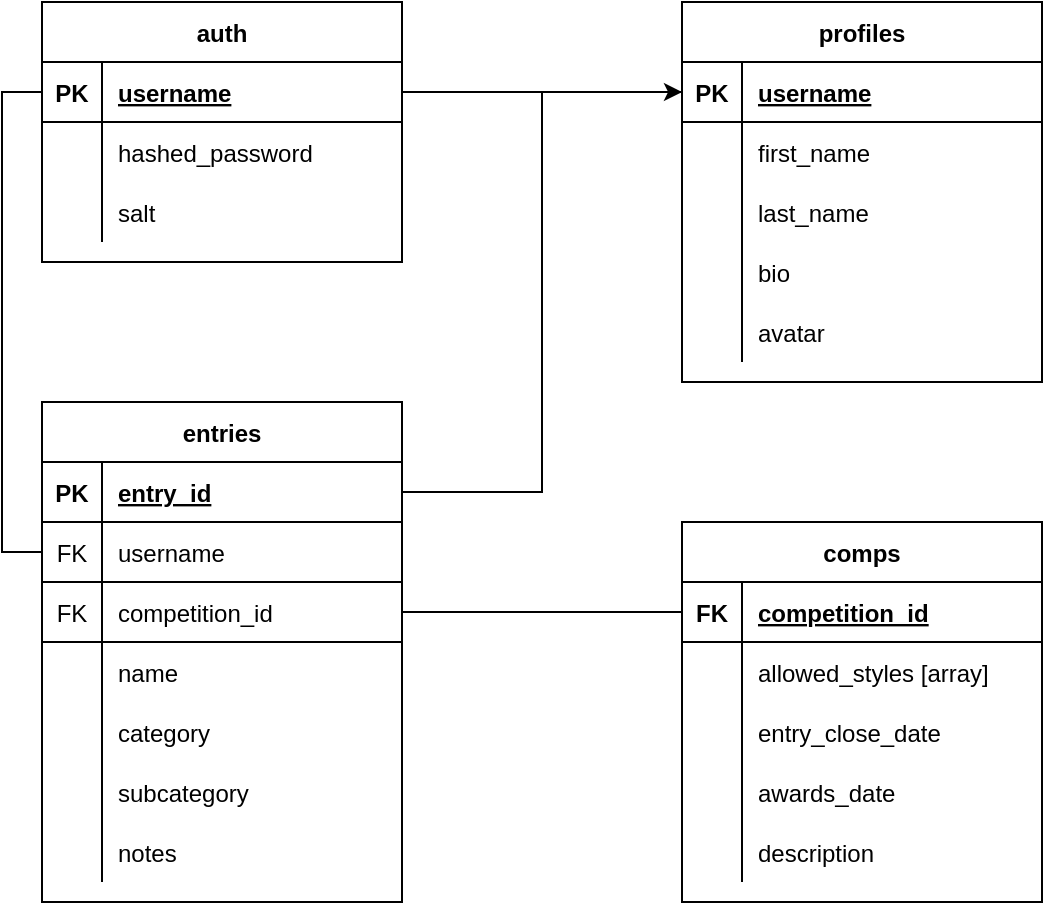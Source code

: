 <mxfile version="14.9.7" type="device"><diagram id="XZH7E3qW3SCWlOS1y5yz" name="Page-1"><mxGraphModel dx="1422" dy="785" grid="1" gridSize="10" guides="1" tooltips="1" connect="1" arrows="1" fold="1" page="1" pageScale="1" pageWidth="850" pageHeight="1100" math="0" shadow="0"><root><mxCell id="0"/><mxCell id="1" parent="0"/><mxCell id="a3i8n4PRjN03m4UfbCht-1" value="auth" style="shape=table;startSize=30;container=1;collapsible=1;childLayout=tableLayout;fixedRows=1;rowLines=0;fontStyle=1;align=center;resizeLast=1;" vertex="1" parent="1"><mxGeometry x="80" y="200" width="180" height="130" as="geometry"/></mxCell><mxCell id="a3i8n4PRjN03m4UfbCht-2" value="" style="shape=partialRectangle;collapsible=0;dropTarget=0;pointerEvents=0;fillColor=none;top=0;left=0;bottom=1;right=0;points=[[0,0.5],[1,0.5]];portConstraint=eastwest;" vertex="1" parent="a3i8n4PRjN03m4UfbCht-1"><mxGeometry y="30" width="180" height="30" as="geometry"/></mxCell><mxCell id="a3i8n4PRjN03m4UfbCht-3" value="PK" style="shape=partialRectangle;connectable=0;fillColor=none;top=0;left=0;bottom=0;right=0;fontStyle=1;overflow=hidden;" vertex="1" parent="a3i8n4PRjN03m4UfbCht-2"><mxGeometry width="30" height="30" as="geometry"/></mxCell><mxCell id="a3i8n4PRjN03m4UfbCht-4" value="username" style="shape=partialRectangle;connectable=0;fillColor=none;top=0;left=0;bottom=0;right=0;align=left;spacingLeft=6;fontStyle=5;overflow=hidden;" vertex="1" parent="a3i8n4PRjN03m4UfbCht-2"><mxGeometry x="30" width="150" height="30" as="geometry"/></mxCell><mxCell id="a3i8n4PRjN03m4UfbCht-5" value="" style="shape=partialRectangle;collapsible=0;dropTarget=0;pointerEvents=0;fillColor=none;top=0;left=0;bottom=0;right=0;points=[[0,0.5],[1,0.5]];portConstraint=eastwest;" vertex="1" parent="a3i8n4PRjN03m4UfbCht-1"><mxGeometry y="60" width="180" height="30" as="geometry"/></mxCell><mxCell id="a3i8n4PRjN03m4UfbCht-6" value="" style="shape=partialRectangle;connectable=0;fillColor=none;top=0;left=0;bottom=0;right=0;editable=1;overflow=hidden;" vertex="1" parent="a3i8n4PRjN03m4UfbCht-5"><mxGeometry width="30" height="30" as="geometry"/></mxCell><mxCell id="a3i8n4PRjN03m4UfbCht-7" value="hashed_password" style="shape=partialRectangle;connectable=0;fillColor=none;top=0;left=0;bottom=0;right=0;align=left;spacingLeft=6;overflow=hidden;" vertex="1" parent="a3i8n4PRjN03m4UfbCht-5"><mxGeometry x="30" width="150" height="30" as="geometry"/></mxCell><mxCell id="a3i8n4PRjN03m4UfbCht-8" value="" style="shape=partialRectangle;collapsible=0;dropTarget=0;pointerEvents=0;fillColor=none;top=0;left=0;bottom=0;right=0;points=[[0,0.5],[1,0.5]];portConstraint=eastwest;" vertex="1" parent="a3i8n4PRjN03m4UfbCht-1"><mxGeometry y="90" width="180" height="30" as="geometry"/></mxCell><mxCell id="a3i8n4PRjN03m4UfbCht-9" value="" style="shape=partialRectangle;connectable=0;fillColor=none;top=0;left=0;bottom=0;right=0;editable=1;overflow=hidden;" vertex="1" parent="a3i8n4PRjN03m4UfbCht-8"><mxGeometry width="30" height="30" as="geometry"/></mxCell><mxCell id="a3i8n4PRjN03m4UfbCht-10" value="salt" style="shape=partialRectangle;connectable=0;fillColor=none;top=0;left=0;bottom=0;right=0;align=left;spacingLeft=6;overflow=hidden;" vertex="1" parent="a3i8n4PRjN03m4UfbCht-8"><mxGeometry x="30" width="150" height="30" as="geometry"/></mxCell><mxCell id="a3i8n4PRjN03m4UfbCht-14" value="profiles" style="shape=table;startSize=30;container=1;collapsible=1;childLayout=tableLayout;fixedRows=1;rowLines=0;fontStyle=1;align=center;resizeLast=1;" vertex="1" parent="1"><mxGeometry x="400" y="200" width="180" height="190" as="geometry"/></mxCell><mxCell id="a3i8n4PRjN03m4UfbCht-15" value="" style="shape=partialRectangle;collapsible=0;dropTarget=0;pointerEvents=0;fillColor=none;top=0;left=0;bottom=1;right=0;points=[[0,0.5],[1,0.5]];portConstraint=eastwest;" vertex="1" parent="a3i8n4PRjN03m4UfbCht-14"><mxGeometry y="30" width="180" height="30" as="geometry"/></mxCell><mxCell id="a3i8n4PRjN03m4UfbCht-16" value="PK" style="shape=partialRectangle;connectable=0;fillColor=none;top=0;left=0;bottom=0;right=0;fontStyle=1;overflow=hidden;" vertex="1" parent="a3i8n4PRjN03m4UfbCht-15"><mxGeometry width="30" height="30" as="geometry"/></mxCell><mxCell id="a3i8n4PRjN03m4UfbCht-17" value="username" style="shape=partialRectangle;connectable=0;fillColor=none;top=0;left=0;bottom=0;right=0;align=left;spacingLeft=6;fontStyle=5;overflow=hidden;" vertex="1" parent="a3i8n4PRjN03m4UfbCht-15"><mxGeometry x="30" width="150" height="30" as="geometry"/></mxCell><mxCell id="a3i8n4PRjN03m4UfbCht-18" value="" style="shape=partialRectangle;collapsible=0;dropTarget=0;pointerEvents=0;fillColor=none;top=0;left=0;bottom=0;right=0;points=[[0,0.5],[1,0.5]];portConstraint=eastwest;" vertex="1" parent="a3i8n4PRjN03m4UfbCht-14"><mxGeometry y="60" width="180" height="30" as="geometry"/></mxCell><mxCell id="a3i8n4PRjN03m4UfbCht-19" value="" style="shape=partialRectangle;connectable=0;fillColor=none;top=0;left=0;bottom=0;right=0;editable=1;overflow=hidden;" vertex="1" parent="a3i8n4PRjN03m4UfbCht-18"><mxGeometry width="30" height="30" as="geometry"/></mxCell><mxCell id="a3i8n4PRjN03m4UfbCht-20" value="first_name" style="shape=partialRectangle;connectable=0;fillColor=none;top=0;left=0;bottom=0;right=0;align=left;spacingLeft=6;overflow=hidden;" vertex="1" parent="a3i8n4PRjN03m4UfbCht-18"><mxGeometry x="30" width="150" height="30" as="geometry"/></mxCell><mxCell id="a3i8n4PRjN03m4UfbCht-21" value="" style="shape=partialRectangle;collapsible=0;dropTarget=0;pointerEvents=0;fillColor=none;top=0;left=0;bottom=0;right=0;points=[[0,0.5],[1,0.5]];portConstraint=eastwest;" vertex="1" parent="a3i8n4PRjN03m4UfbCht-14"><mxGeometry y="90" width="180" height="30" as="geometry"/></mxCell><mxCell id="a3i8n4PRjN03m4UfbCht-22" value="" style="shape=partialRectangle;connectable=0;fillColor=none;top=0;left=0;bottom=0;right=0;editable=1;overflow=hidden;" vertex="1" parent="a3i8n4PRjN03m4UfbCht-21"><mxGeometry width="30" height="30" as="geometry"/></mxCell><mxCell id="a3i8n4PRjN03m4UfbCht-23" value="last_name" style="shape=partialRectangle;connectable=0;fillColor=none;top=0;left=0;bottom=0;right=0;align=left;spacingLeft=6;overflow=hidden;" vertex="1" parent="a3i8n4PRjN03m4UfbCht-21"><mxGeometry x="30" width="150" height="30" as="geometry"/></mxCell><mxCell id="a3i8n4PRjN03m4UfbCht-24" style="shape=partialRectangle;collapsible=0;dropTarget=0;pointerEvents=0;fillColor=none;top=0;left=0;bottom=0;right=0;points=[[0,0.5],[1,0.5]];portConstraint=eastwest;" vertex="1" parent="a3i8n4PRjN03m4UfbCht-14"><mxGeometry y="120" width="180" height="30" as="geometry"/></mxCell><mxCell id="a3i8n4PRjN03m4UfbCht-25" style="shape=partialRectangle;connectable=0;fillColor=none;top=0;left=0;bottom=0;right=0;editable=1;overflow=hidden;" vertex="1" parent="a3i8n4PRjN03m4UfbCht-24"><mxGeometry width="30" height="30" as="geometry"/></mxCell><mxCell id="a3i8n4PRjN03m4UfbCht-26" value="bio" style="shape=partialRectangle;connectable=0;fillColor=none;top=0;left=0;bottom=0;right=0;align=left;spacingLeft=6;overflow=hidden;" vertex="1" parent="a3i8n4PRjN03m4UfbCht-24"><mxGeometry x="30" width="150" height="30" as="geometry"/></mxCell><mxCell id="a3i8n4PRjN03m4UfbCht-27" style="shape=partialRectangle;collapsible=0;dropTarget=0;pointerEvents=0;fillColor=none;top=0;left=0;bottom=0;right=0;points=[[0,0.5],[1,0.5]];portConstraint=eastwest;" vertex="1" parent="a3i8n4PRjN03m4UfbCht-14"><mxGeometry y="150" width="180" height="30" as="geometry"/></mxCell><mxCell id="a3i8n4PRjN03m4UfbCht-28" style="shape=partialRectangle;connectable=0;fillColor=none;top=0;left=0;bottom=0;right=0;editable=1;overflow=hidden;" vertex="1" parent="a3i8n4PRjN03m4UfbCht-27"><mxGeometry width="30" height="30" as="geometry"/></mxCell><mxCell id="a3i8n4PRjN03m4UfbCht-29" value="avatar" style="shape=partialRectangle;connectable=0;fillColor=none;top=0;left=0;bottom=0;right=0;align=left;spacingLeft=6;overflow=hidden;" vertex="1" parent="a3i8n4PRjN03m4UfbCht-27"><mxGeometry x="30" width="150" height="30" as="geometry"/></mxCell><mxCell id="a3i8n4PRjN03m4UfbCht-30" value="entries" style="shape=table;startSize=30;container=1;collapsible=1;childLayout=tableLayout;fixedRows=1;rowLines=0;fontStyle=1;align=center;resizeLast=1;" vertex="1" parent="1"><mxGeometry x="80" y="400" width="180" height="250" as="geometry"/></mxCell><mxCell id="a3i8n4PRjN03m4UfbCht-31" value="" style="shape=partialRectangle;collapsible=0;dropTarget=0;pointerEvents=0;fillColor=none;top=0;left=0;bottom=1;right=0;points=[[0,0.5],[1,0.5]];portConstraint=eastwest;" vertex="1" parent="a3i8n4PRjN03m4UfbCht-30"><mxGeometry y="30" width="180" height="30" as="geometry"/></mxCell><mxCell id="a3i8n4PRjN03m4UfbCht-32" value="PK" style="shape=partialRectangle;connectable=0;fillColor=none;top=0;left=0;bottom=0;right=0;fontStyle=1;overflow=hidden;" vertex="1" parent="a3i8n4PRjN03m4UfbCht-31"><mxGeometry width="30" height="30" as="geometry"/></mxCell><mxCell id="a3i8n4PRjN03m4UfbCht-33" value="entry_id" style="shape=partialRectangle;connectable=0;fillColor=none;top=0;left=0;bottom=0;right=0;align=left;spacingLeft=6;fontStyle=5;overflow=hidden;" vertex="1" parent="a3i8n4PRjN03m4UfbCht-31"><mxGeometry x="30" width="150" height="30" as="geometry"/></mxCell><mxCell id="a3i8n4PRjN03m4UfbCht-46" style="shape=partialRectangle;collapsible=0;dropTarget=0;pointerEvents=0;fillColor=none;top=0;left=0;bottom=1;right=0;points=[[0,0.5],[1,0.5]];portConstraint=eastwest;" vertex="1" parent="a3i8n4PRjN03m4UfbCht-30"><mxGeometry y="60" width="180" height="30" as="geometry"/></mxCell><mxCell id="a3i8n4PRjN03m4UfbCht-47" value="FK" style="shape=partialRectangle;connectable=0;fillColor=none;top=0;left=0;bottom=0;right=0;fontStyle=0;overflow=hidden;" vertex="1" parent="a3i8n4PRjN03m4UfbCht-46"><mxGeometry width="30" height="30" as="geometry"/></mxCell><mxCell id="a3i8n4PRjN03m4UfbCht-48" value="username" style="shape=partialRectangle;connectable=0;fillColor=none;top=0;left=0;bottom=0;right=0;align=left;spacingLeft=6;fontStyle=0;overflow=hidden;" vertex="1" parent="a3i8n4PRjN03m4UfbCht-46"><mxGeometry x="30" width="150" height="30" as="geometry"/></mxCell><mxCell id="a3i8n4PRjN03m4UfbCht-49" style="shape=partialRectangle;collapsible=0;dropTarget=0;pointerEvents=0;fillColor=none;top=0;left=0;bottom=1;right=0;points=[[0,0.5],[1,0.5]];portConstraint=eastwest;" vertex="1" parent="a3i8n4PRjN03m4UfbCht-30"><mxGeometry y="90" width="180" height="30" as="geometry"/></mxCell><mxCell id="a3i8n4PRjN03m4UfbCht-50" value="FK" style="shape=partialRectangle;connectable=0;fillColor=none;top=0;left=0;bottom=0;right=0;fontStyle=0;overflow=hidden;" vertex="1" parent="a3i8n4PRjN03m4UfbCht-49"><mxGeometry width="30" height="30" as="geometry"/></mxCell><mxCell id="a3i8n4PRjN03m4UfbCht-51" value="competition_id" style="shape=partialRectangle;connectable=0;fillColor=none;top=0;left=0;bottom=0;right=0;align=left;spacingLeft=6;fontStyle=0;overflow=hidden;" vertex="1" parent="a3i8n4PRjN03m4UfbCht-49"><mxGeometry x="30" width="150" height="30" as="geometry"/></mxCell><mxCell id="a3i8n4PRjN03m4UfbCht-34" value="" style="shape=partialRectangle;collapsible=0;dropTarget=0;pointerEvents=0;fillColor=none;top=0;left=0;bottom=0;right=0;points=[[0,0.5],[1,0.5]];portConstraint=eastwest;" vertex="1" parent="a3i8n4PRjN03m4UfbCht-30"><mxGeometry y="120" width="180" height="30" as="geometry"/></mxCell><mxCell id="a3i8n4PRjN03m4UfbCht-35" value="" style="shape=partialRectangle;connectable=0;fillColor=none;top=0;left=0;bottom=0;right=0;editable=1;overflow=hidden;" vertex="1" parent="a3i8n4PRjN03m4UfbCht-34"><mxGeometry width="30" height="30" as="geometry"/></mxCell><mxCell id="a3i8n4PRjN03m4UfbCht-36" value="name" style="shape=partialRectangle;connectable=0;fillColor=none;top=0;left=0;bottom=0;right=0;align=left;spacingLeft=6;overflow=hidden;" vertex="1" parent="a3i8n4PRjN03m4UfbCht-34"><mxGeometry x="30" width="150" height="30" as="geometry"/></mxCell><mxCell id="a3i8n4PRjN03m4UfbCht-37" value="" style="shape=partialRectangle;collapsible=0;dropTarget=0;pointerEvents=0;fillColor=none;top=0;left=0;bottom=0;right=0;points=[[0,0.5],[1,0.5]];portConstraint=eastwest;" vertex="1" parent="a3i8n4PRjN03m4UfbCht-30"><mxGeometry y="150" width="180" height="30" as="geometry"/></mxCell><mxCell id="a3i8n4PRjN03m4UfbCht-38" value="" style="shape=partialRectangle;connectable=0;fillColor=none;top=0;left=0;bottom=0;right=0;editable=1;overflow=hidden;" vertex="1" parent="a3i8n4PRjN03m4UfbCht-37"><mxGeometry width="30" height="30" as="geometry"/></mxCell><mxCell id="a3i8n4PRjN03m4UfbCht-39" value="category" style="shape=partialRectangle;connectable=0;fillColor=none;top=0;left=0;bottom=0;right=0;align=left;spacingLeft=6;overflow=hidden;" vertex="1" parent="a3i8n4PRjN03m4UfbCht-37"><mxGeometry x="30" width="150" height="30" as="geometry"/></mxCell><mxCell id="a3i8n4PRjN03m4UfbCht-40" style="shape=partialRectangle;collapsible=0;dropTarget=0;pointerEvents=0;fillColor=none;top=0;left=0;bottom=0;right=0;points=[[0,0.5],[1,0.5]];portConstraint=eastwest;" vertex="1" parent="a3i8n4PRjN03m4UfbCht-30"><mxGeometry y="180" width="180" height="30" as="geometry"/></mxCell><mxCell id="a3i8n4PRjN03m4UfbCht-41" style="shape=partialRectangle;connectable=0;fillColor=none;top=0;left=0;bottom=0;right=0;editable=1;overflow=hidden;" vertex="1" parent="a3i8n4PRjN03m4UfbCht-40"><mxGeometry width="30" height="30" as="geometry"/></mxCell><mxCell id="a3i8n4PRjN03m4UfbCht-42" value="subcategory" style="shape=partialRectangle;connectable=0;fillColor=none;top=0;left=0;bottom=0;right=0;align=left;spacingLeft=6;overflow=hidden;" vertex="1" parent="a3i8n4PRjN03m4UfbCht-40"><mxGeometry x="30" width="150" height="30" as="geometry"/></mxCell><mxCell id="a3i8n4PRjN03m4UfbCht-43" style="shape=partialRectangle;collapsible=0;dropTarget=0;pointerEvents=0;fillColor=none;top=0;left=0;bottom=0;right=0;points=[[0,0.5],[1,0.5]];portConstraint=eastwest;" vertex="1" parent="a3i8n4PRjN03m4UfbCht-30"><mxGeometry y="210" width="180" height="30" as="geometry"/></mxCell><mxCell id="a3i8n4PRjN03m4UfbCht-44" style="shape=partialRectangle;connectable=0;fillColor=none;top=0;left=0;bottom=0;right=0;editable=1;overflow=hidden;" vertex="1" parent="a3i8n4PRjN03m4UfbCht-43"><mxGeometry width="30" height="30" as="geometry"/></mxCell><mxCell id="a3i8n4PRjN03m4UfbCht-45" value="notes" style="shape=partialRectangle;connectable=0;fillColor=none;top=0;left=0;bottom=0;right=0;align=left;spacingLeft=6;overflow=hidden;" vertex="1" parent="a3i8n4PRjN03m4UfbCht-43"><mxGeometry x="30" width="150" height="30" as="geometry"/></mxCell><mxCell id="a3i8n4PRjN03m4UfbCht-52" value="comps" style="shape=table;startSize=30;container=1;collapsible=1;childLayout=tableLayout;fixedRows=1;rowLines=0;fontStyle=1;align=center;resizeLast=1;" vertex="1" parent="1"><mxGeometry x="400" y="460" width="180" height="190" as="geometry"/></mxCell><mxCell id="a3i8n4PRjN03m4UfbCht-56" style="shape=partialRectangle;collapsible=0;dropTarget=0;pointerEvents=0;fillColor=none;top=0;left=0;bottom=1;right=0;points=[[0,0.5],[1,0.5]];portConstraint=eastwest;" vertex="1" parent="a3i8n4PRjN03m4UfbCht-52"><mxGeometry y="30" width="180" height="30" as="geometry"/></mxCell><mxCell id="a3i8n4PRjN03m4UfbCht-57" value="FK" style="shape=partialRectangle;connectable=0;fillColor=none;top=0;left=0;bottom=0;right=0;fontStyle=1;overflow=hidden;" vertex="1" parent="a3i8n4PRjN03m4UfbCht-56"><mxGeometry width="30" height="30" as="geometry"/></mxCell><mxCell id="a3i8n4PRjN03m4UfbCht-58" value="competition_id" style="shape=partialRectangle;connectable=0;fillColor=none;top=0;left=0;bottom=0;right=0;align=left;spacingLeft=6;fontStyle=5;overflow=hidden;" vertex="1" parent="a3i8n4PRjN03m4UfbCht-56"><mxGeometry x="30" width="150" height="30" as="geometry"/></mxCell><mxCell id="a3i8n4PRjN03m4UfbCht-62" value="" style="shape=partialRectangle;collapsible=0;dropTarget=0;pointerEvents=0;fillColor=none;top=0;left=0;bottom=0;right=0;points=[[0,0.5],[1,0.5]];portConstraint=eastwest;" vertex="1" parent="a3i8n4PRjN03m4UfbCht-52"><mxGeometry y="60" width="180" height="30" as="geometry"/></mxCell><mxCell id="a3i8n4PRjN03m4UfbCht-63" value="" style="shape=partialRectangle;connectable=0;fillColor=none;top=0;left=0;bottom=0;right=0;editable=1;overflow=hidden;" vertex="1" parent="a3i8n4PRjN03m4UfbCht-62"><mxGeometry width="30" height="30" as="geometry"/></mxCell><mxCell id="a3i8n4PRjN03m4UfbCht-64" value="allowed_styles [array]" style="shape=partialRectangle;connectable=0;fillColor=none;top=0;left=0;bottom=0;right=0;align=left;spacingLeft=6;overflow=hidden;" vertex="1" parent="a3i8n4PRjN03m4UfbCht-62"><mxGeometry x="30" width="150" height="30" as="geometry"/></mxCell><mxCell id="a3i8n4PRjN03m4UfbCht-65" value="" style="shape=partialRectangle;collapsible=0;dropTarget=0;pointerEvents=0;fillColor=none;top=0;left=0;bottom=0;right=0;points=[[0,0.5],[1,0.5]];portConstraint=eastwest;" vertex="1" parent="a3i8n4PRjN03m4UfbCht-52"><mxGeometry y="90" width="180" height="30" as="geometry"/></mxCell><mxCell id="a3i8n4PRjN03m4UfbCht-66" value="" style="shape=partialRectangle;connectable=0;fillColor=none;top=0;left=0;bottom=0;right=0;editable=1;overflow=hidden;" vertex="1" parent="a3i8n4PRjN03m4UfbCht-65"><mxGeometry width="30" height="30" as="geometry"/></mxCell><mxCell id="a3i8n4PRjN03m4UfbCht-67" value="entry_close_date" style="shape=partialRectangle;connectable=0;fillColor=none;top=0;left=0;bottom=0;right=0;align=left;spacingLeft=6;overflow=hidden;" vertex="1" parent="a3i8n4PRjN03m4UfbCht-65"><mxGeometry x="30" width="150" height="30" as="geometry"/></mxCell><mxCell id="a3i8n4PRjN03m4UfbCht-68" style="shape=partialRectangle;collapsible=0;dropTarget=0;pointerEvents=0;fillColor=none;top=0;left=0;bottom=0;right=0;points=[[0,0.5],[1,0.5]];portConstraint=eastwest;" vertex="1" parent="a3i8n4PRjN03m4UfbCht-52"><mxGeometry y="120" width="180" height="30" as="geometry"/></mxCell><mxCell id="a3i8n4PRjN03m4UfbCht-69" style="shape=partialRectangle;connectable=0;fillColor=none;top=0;left=0;bottom=0;right=0;editable=1;overflow=hidden;" vertex="1" parent="a3i8n4PRjN03m4UfbCht-68"><mxGeometry width="30" height="30" as="geometry"/></mxCell><mxCell id="a3i8n4PRjN03m4UfbCht-70" value="awards_date" style="shape=partialRectangle;connectable=0;fillColor=none;top=0;left=0;bottom=0;right=0;align=left;spacingLeft=6;overflow=hidden;" vertex="1" parent="a3i8n4PRjN03m4UfbCht-68"><mxGeometry x="30" width="150" height="30" as="geometry"/></mxCell><mxCell id="a3i8n4PRjN03m4UfbCht-71" style="shape=partialRectangle;collapsible=0;dropTarget=0;pointerEvents=0;fillColor=none;top=0;left=0;bottom=0;right=0;points=[[0,0.5],[1,0.5]];portConstraint=eastwest;" vertex="1" parent="a3i8n4PRjN03m4UfbCht-52"><mxGeometry y="150" width="180" height="30" as="geometry"/></mxCell><mxCell id="a3i8n4PRjN03m4UfbCht-72" style="shape=partialRectangle;connectable=0;fillColor=none;top=0;left=0;bottom=0;right=0;editable=1;overflow=hidden;" vertex="1" parent="a3i8n4PRjN03m4UfbCht-71"><mxGeometry width="30" height="30" as="geometry"/></mxCell><mxCell id="a3i8n4PRjN03m4UfbCht-73" value="description" style="shape=partialRectangle;connectable=0;fillColor=none;top=0;left=0;bottom=0;right=0;align=left;spacingLeft=6;overflow=hidden;" vertex="1" parent="a3i8n4PRjN03m4UfbCht-71"><mxGeometry x="30" width="150" height="30" as="geometry"/></mxCell><mxCell id="a3i8n4PRjN03m4UfbCht-74" style="edgeStyle=orthogonalEdgeStyle;rounded=0;orthogonalLoop=1;jettySize=auto;html=1;exitX=1;exitY=0.5;exitDx=0;exitDy=0;" edge="1" parent="1" source="a3i8n4PRjN03m4UfbCht-2"><mxGeometry relative="1" as="geometry"><mxPoint x="400" y="245" as="targetPoint"/></mxGeometry></mxCell><mxCell id="a3i8n4PRjN03m4UfbCht-77" style="edgeStyle=orthogonalEdgeStyle;rounded=0;orthogonalLoop=1;jettySize=auto;html=1;exitX=1;exitY=0.5;exitDx=0;exitDy=0;entryX=0;entryY=0.5;entryDx=0;entryDy=0;endArrow=none;endFill=0;" edge="1" parent="1" source="a3i8n4PRjN03m4UfbCht-49" target="a3i8n4PRjN03m4UfbCht-56"><mxGeometry relative="1" as="geometry"/></mxCell><mxCell id="a3i8n4PRjN03m4UfbCht-78" style="edgeStyle=orthogonalEdgeStyle;rounded=0;orthogonalLoop=1;jettySize=auto;html=1;exitX=0;exitY=0.5;exitDx=0;exitDy=0;entryX=0;entryY=0.5;entryDx=0;entryDy=0;endArrow=none;endFill=0;" edge="1" parent="1" source="a3i8n4PRjN03m4UfbCht-2" target="a3i8n4PRjN03m4UfbCht-46"><mxGeometry relative="1" as="geometry"/></mxCell><mxCell id="a3i8n4PRjN03m4UfbCht-79" style="edgeStyle=orthogonalEdgeStyle;rounded=0;orthogonalLoop=1;jettySize=auto;html=1;exitX=1;exitY=0.5;exitDx=0;exitDy=0;entryX=0;entryY=0.5;entryDx=0;entryDy=0;endArrow=none;endFill=0;" edge="1" parent="1" source="a3i8n4PRjN03m4UfbCht-31" target="a3i8n4PRjN03m4UfbCht-15"><mxGeometry relative="1" as="geometry"/></mxCell></root></mxGraphModel></diagram></mxfile>